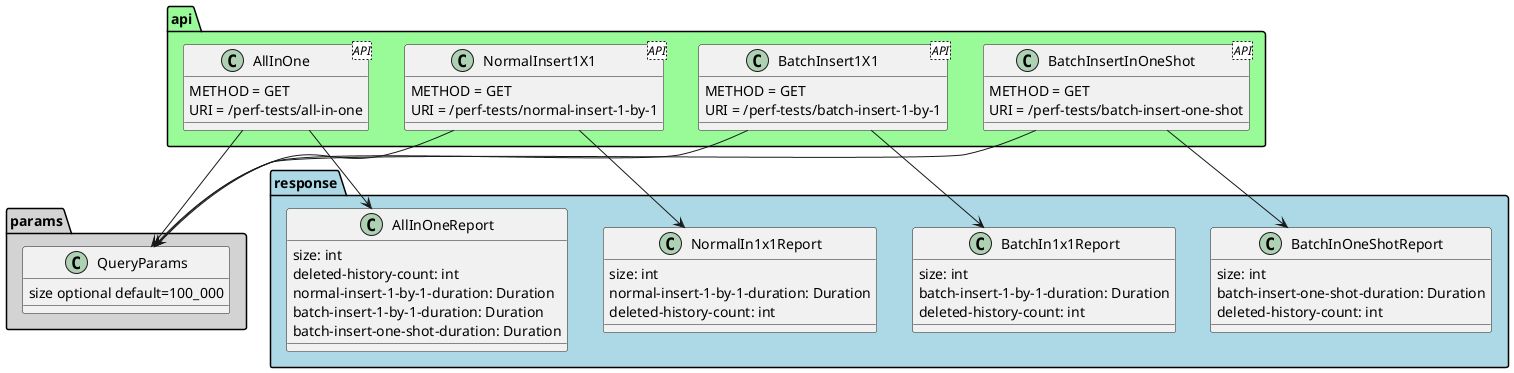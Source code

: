 @startuml
'https://plantuml.com/class-diagram

package api #palegreen {
class BatchInsertInOneShot <API> {
    METHOD = GET
    URI = /perf-tests/batch-insert-one-shot
}

class BatchInsert1X1 <API> {
    METHOD = GET
    URI = /perf-tests/batch-insert-1-by-1
}

class NormalInsert1X1 <API> {
    METHOD = GET
    URI = /perf-tests/normal-insert-1-by-1
}

class AllInOne <API> {
    METHOD = GET
    URI = /perf-tests/all-in-one
}
}

package params #lightgrey {
  class QueryParams {
     size optional default=100_000
  }
}

package response #lightblue {
   class BatchInOneShotReport {
       size: int
       batch-insert-one-shot-duration: Duration
       deleted-history-count: int
   }
   class BatchIn1x1Report {
       size: int
       batch-insert-1-by-1-duration: Duration
       deleted-history-count: int
   }
   class NormalIn1x1Report {
       size: int
       normal-insert-1-by-1-duration: Duration
       deleted-history-count: int
   }
   class AllInOneReport {
       size: int
       deleted-history-count: int
       normal-insert-1-by-1-duration: Duration
       batch-insert-1-by-1-duration: Duration
       batch-insert-one-shot-duration: Duration
   }
}

BatchInsertInOneShot -left-> QueryParams
BatchInsertInOneShot -right-> BatchInOneShotReport

BatchInsert1X1 --> QueryParams
BatchInsert1X1 --> BatchIn1x1Report

NormalInsert1X1 --> QueryParams
NormalInsert1X1 --> NormalIn1x1Report

AllInOne --> QueryParams
AllInOne --> AllInOneReport


@enduml
